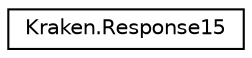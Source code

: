 digraph "Graphical Class Hierarchy"
{
 // LATEX_PDF_SIZE
  edge [fontname="Helvetica",fontsize="10",labelfontname="Helvetica",labelfontsize="10"];
  node [fontname="Helvetica",fontsize="10",shape=record];
  rankdir="LR";
  Node0 [label="Kraken.Response15",height=0.2,width=0.4,color="black", fillcolor="white", style="filled",URL="$class_kraken_1_1_response15.html",tooltip=" "];
}
